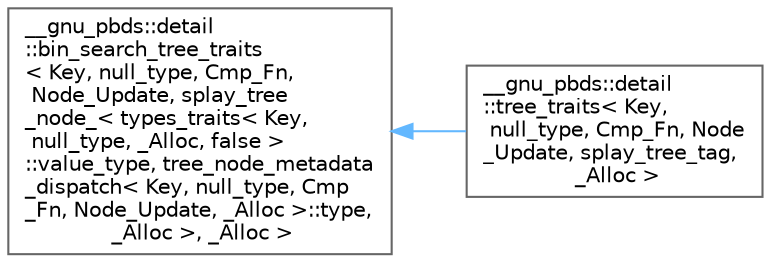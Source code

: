 digraph "Graphical Class Hierarchy"
{
 // LATEX_PDF_SIZE
  bgcolor="transparent";
  edge [fontname=Helvetica,fontsize=10,labelfontname=Helvetica,labelfontsize=10];
  node [fontname=Helvetica,fontsize=10,shape=box,height=0.2,width=0.4];
  rankdir="LR";
  Node0 [id="Node000000",label="__gnu_pbds::detail\l::bin_search_tree_traits\l\< Key, null_type, Cmp_Fn,\l Node_Update, splay_tree\l_node_\< types_traits\< Key,\l null_type, _Alloc, false \>\l::value_type, tree_node_metadata\l_dispatch\< Key, null_type, Cmp\l_Fn, Node_Update, _Alloc \>::type,\l _Alloc \>, _Alloc \>",height=0.2,width=0.4,color="grey40", fillcolor="white", style="filled",URL="$struct____gnu__pbds_1_1detail_1_1bin__search__tree__traits.html",tooltip=" "];
  Node0 -> Node1 [id="edge79_Node000000_Node000001",dir="back",color="steelblue1",style="solid",tooltip=" "];
  Node1 [id="Node000001",label="__gnu_pbds::detail\l::tree_traits\< Key,\l null_type, Cmp_Fn, Node\l_Update, splay_tree_tag,\l _Alloc \>",height=0.2,width=0.4,color="grey40", fillcolor="white", style="filled",URL="$struct____gnu__pbds_1_1detail_1_1tree__traits_3_01_key_00_01null__type_00_01_cmp___fn_00_01_nodeb5a8487663e07918b7e743b42f3518f6.html",tooltip=" "];
}
